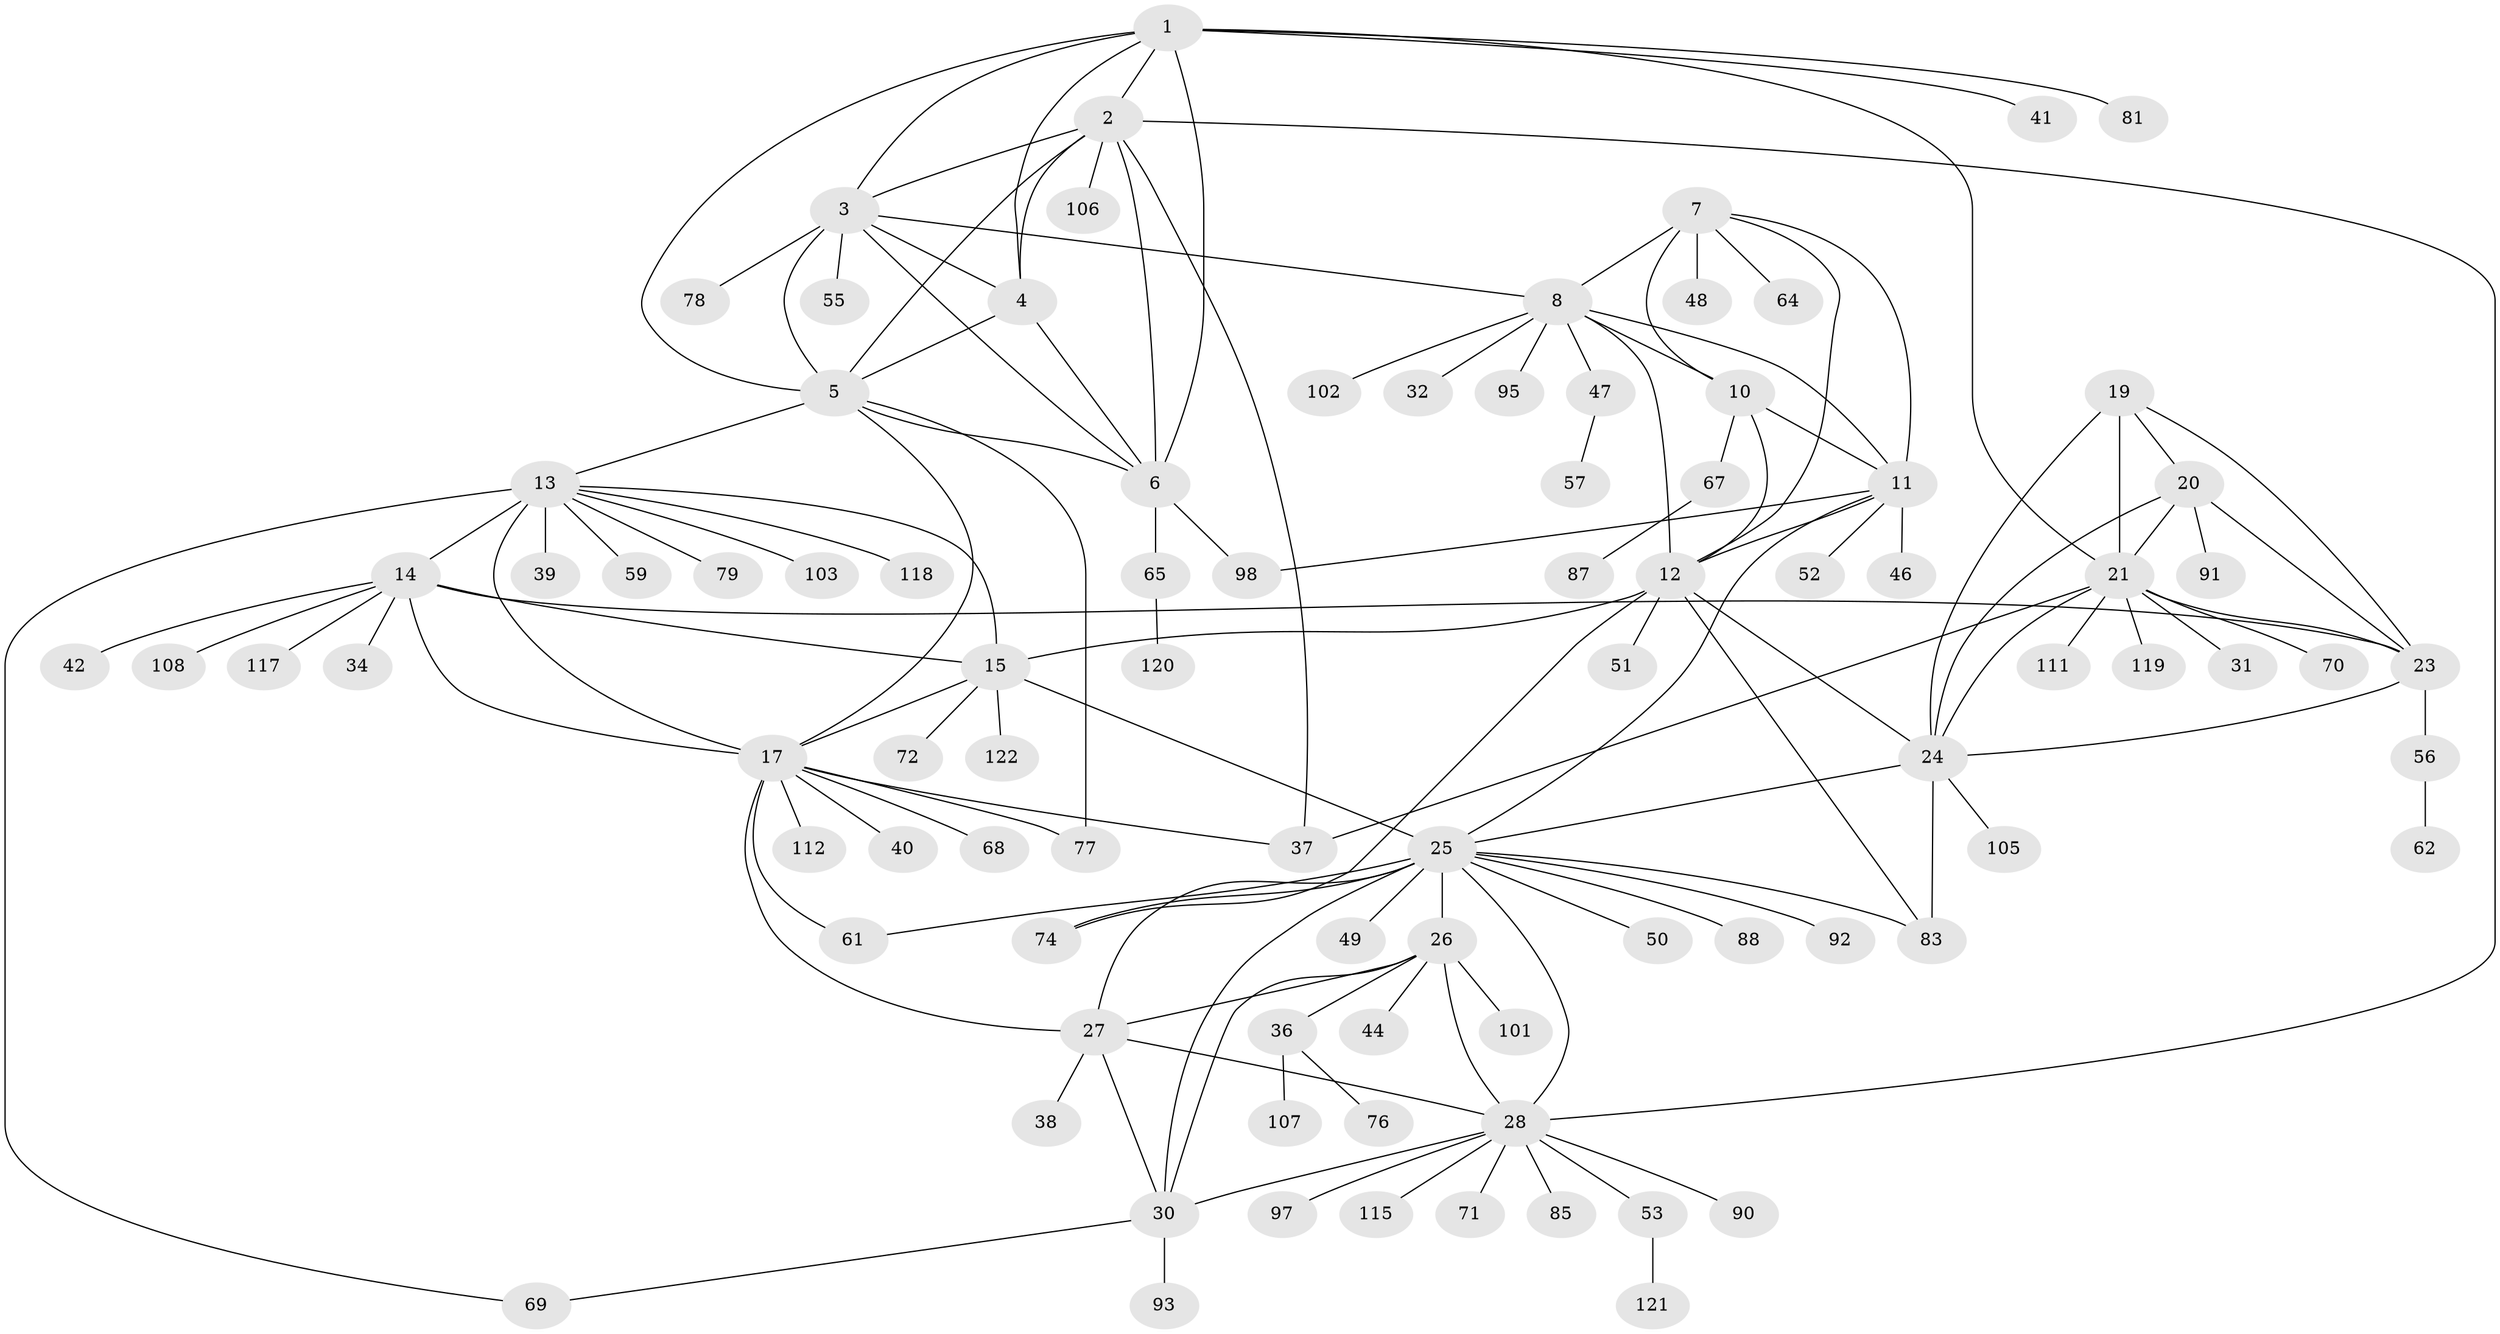 // original degree distribution, {9: 0.06451612903225806, 6: 0.056451612903225805, 8: 0.06451612903225806, 10: 0.024193548387096774, 11: 0.016129032258064516, 14: 0.008064516129032258, 13: 0.008064516129032258, 1: 0.5887096774193549, 4: 0.008064516129032258, 3: 0.04838709677419355, 2: 0.11290322580645161}
// Generated by graph-tools (version 1.1) at 2025/42/03/06/25 10:42:11]
// undirected, 91 vertices, 138 edges
graph export_dot {
graph [start="1"]
  node [color=gray90,style=filled];
  1 [super="+80"];
  2 [super="+113"];
  3 [super="+73"];
  4 [super="+82"];
  5 [super="+123"];
  6 [super="+45"];
  7 [super="+110"];
  8 [super="+9"];
  10;
  11 [super="+35"];
  12 [super="+104"];
  13 [super="+16"];
  14 [super="+43"];
  15 [super="+109"];
  17 [super="+18"];
  19 [super="+124"];
  20;
  21 [super="+22"];
  23 [super="+89"];
  24 [super="+99"];
  25 [super="+29"];
  26 [super="+33"];
  27 [super="+54"];
  28 [super="+75"];
  30 [super="+100"];
  31;
  32;
  34;
  36 [super="+58"];
  37 [super="+116"];
  38;
  39;
  40;
  41;
  42 [super="+66"];
  44;
  46;
  47 [super="+60"];
  48;
  49;
  50;
  51;
  52;
  53;
  55;
  56 [super="+63"];
  57;
  59;
  61;
  62;
  64 [super="+86"];
  65 [super="+84"];
  67;
  68;
  69 [super="+94"];
  70;
  71;
  72;
  74;
  76;
  77;
  78;
  79;
  81;
  83 [super="+96"];
  85;
  87;
  88;
  90;
  91;
  92;
  93;
  95;
  97;
  98 [super="+114"];
  101;
  102;
  103;
  105;
  106;
  107;
  108;
  111;
  112;
  115;
  117;
  118;
  119;
  120;
  121;
  122;
  1 -- 2;
  1 -- 3;
  1 -- 4;
  1 -- 5;
  1 -- 6;
  1 -- 21;
  1 -- 41;
  1 -- 81;
  2 -- 3;
  2 -- 4;
  2 -- 5;
  2 -- 6;
  2 -- 28;
  2 -- 37;
  2 -- 106;
  3 -- 4;
  3 -- 5;
  3 -- 6;
  3 -- 8;
  3 -- 55;
  3 -- 78;
  4 -- 5;
  4 -- 6;
  5 -- 6;
  5 -- 77;
  5 -- 13;
  5 -- 17;
  6 -- 65;
  6 -- 98;
  7 -- 8 [weight=2];
  7 -- 10;
  7 -- 11;
  7 -- 12;
  7 -- 48;
  7 -- 64;
  8 -- 10 [weight=2];
  8 -- 11 [weight=2];
  8 -- 12 [weight=2];
  8 -- 32;
  8 -- 47;
  8 -- 102;
  8 -- 95;
  10 -- 11;
  10 -- 12;
  10 -- 67;
  11 -- 12;
  11 -- 46;
  11 -- 52;
  11 -- 98;
  11 -- 25;
  12 -- 15;
  12 -- 24;
  12 -- 51;
  12 -- 74;
  12 -- 83;
  13 -- 14 [weight=2];
  13 -- 15 [weight=2];
  13 -- 17 [weight=4];
  13 -- 79;
  13 -- 103;
  13 -- 118;
  13 -- 69;
  13 -- 39;
  13 -- 59;
  14 -- 15;
  14 -- 17 [weight=2];
  14 -- 23;
  14 -- 34;
  14 -- 42;
  14 -- 108;
  14 -- 117;
  15 -- 17 [weight=2];
  15 -- 72;
  15 -- 122;
  15 -- 25;
  17 -- 27;
  17 -- 40;
  17 -- 61;
  17 -- 68;
  17 -- 77;
  17 -- 112;
  17 -- 37;
  19 -- 20;
  19 -- 21 [weight=2];
  19 -- 23;
  19 -- 24;
  20 -- 21 [weight=2];
  20 -- 23;
  20 -- 24;
  20 -- 91;
  21 -- 23 [weight=2];
  21 -- 24 [weight=2];
  21 -- 37;
  21 -- 70;
  21 -- 111;
  21 -- 119;
  21 -- 31;
  23 -- 24;
  23 -- 56;
  24 -- 25;
  24 -- 83;
  24 -- 105;
  25 -- 26 [weight=2];
  25 -- 27 [weight=2];
  25 -- 28 [weight=2];
  25 -- 30 [weight=2];
  25 -- 49;
  25 -- 50;
  25 -- 61;
  25 -- 74;
  25 -- 88;
  25 -- 92;
  25 -- 83;
  26 -- 27;
  26 -- 28;
  26 -- 30;
  26 -- 36;
  26 -- 44;
  26 -- 101;
  27 -- 28;
  27 -- 30;
  27 -- 38;
  28 -- 30;
  28 -- 53;
  28 -- 71;
  28 -- 85;
  28 -- 90;
  28 -- 97;
  28 -- 115;
  30 -- 69;
  30 -- 93;
  36 -- 76;
  36 -- 107;
  47 -- 57;
  53 -- 121;
  56 -- 62;
  65 -- 120;
  67 -- 87;
}
